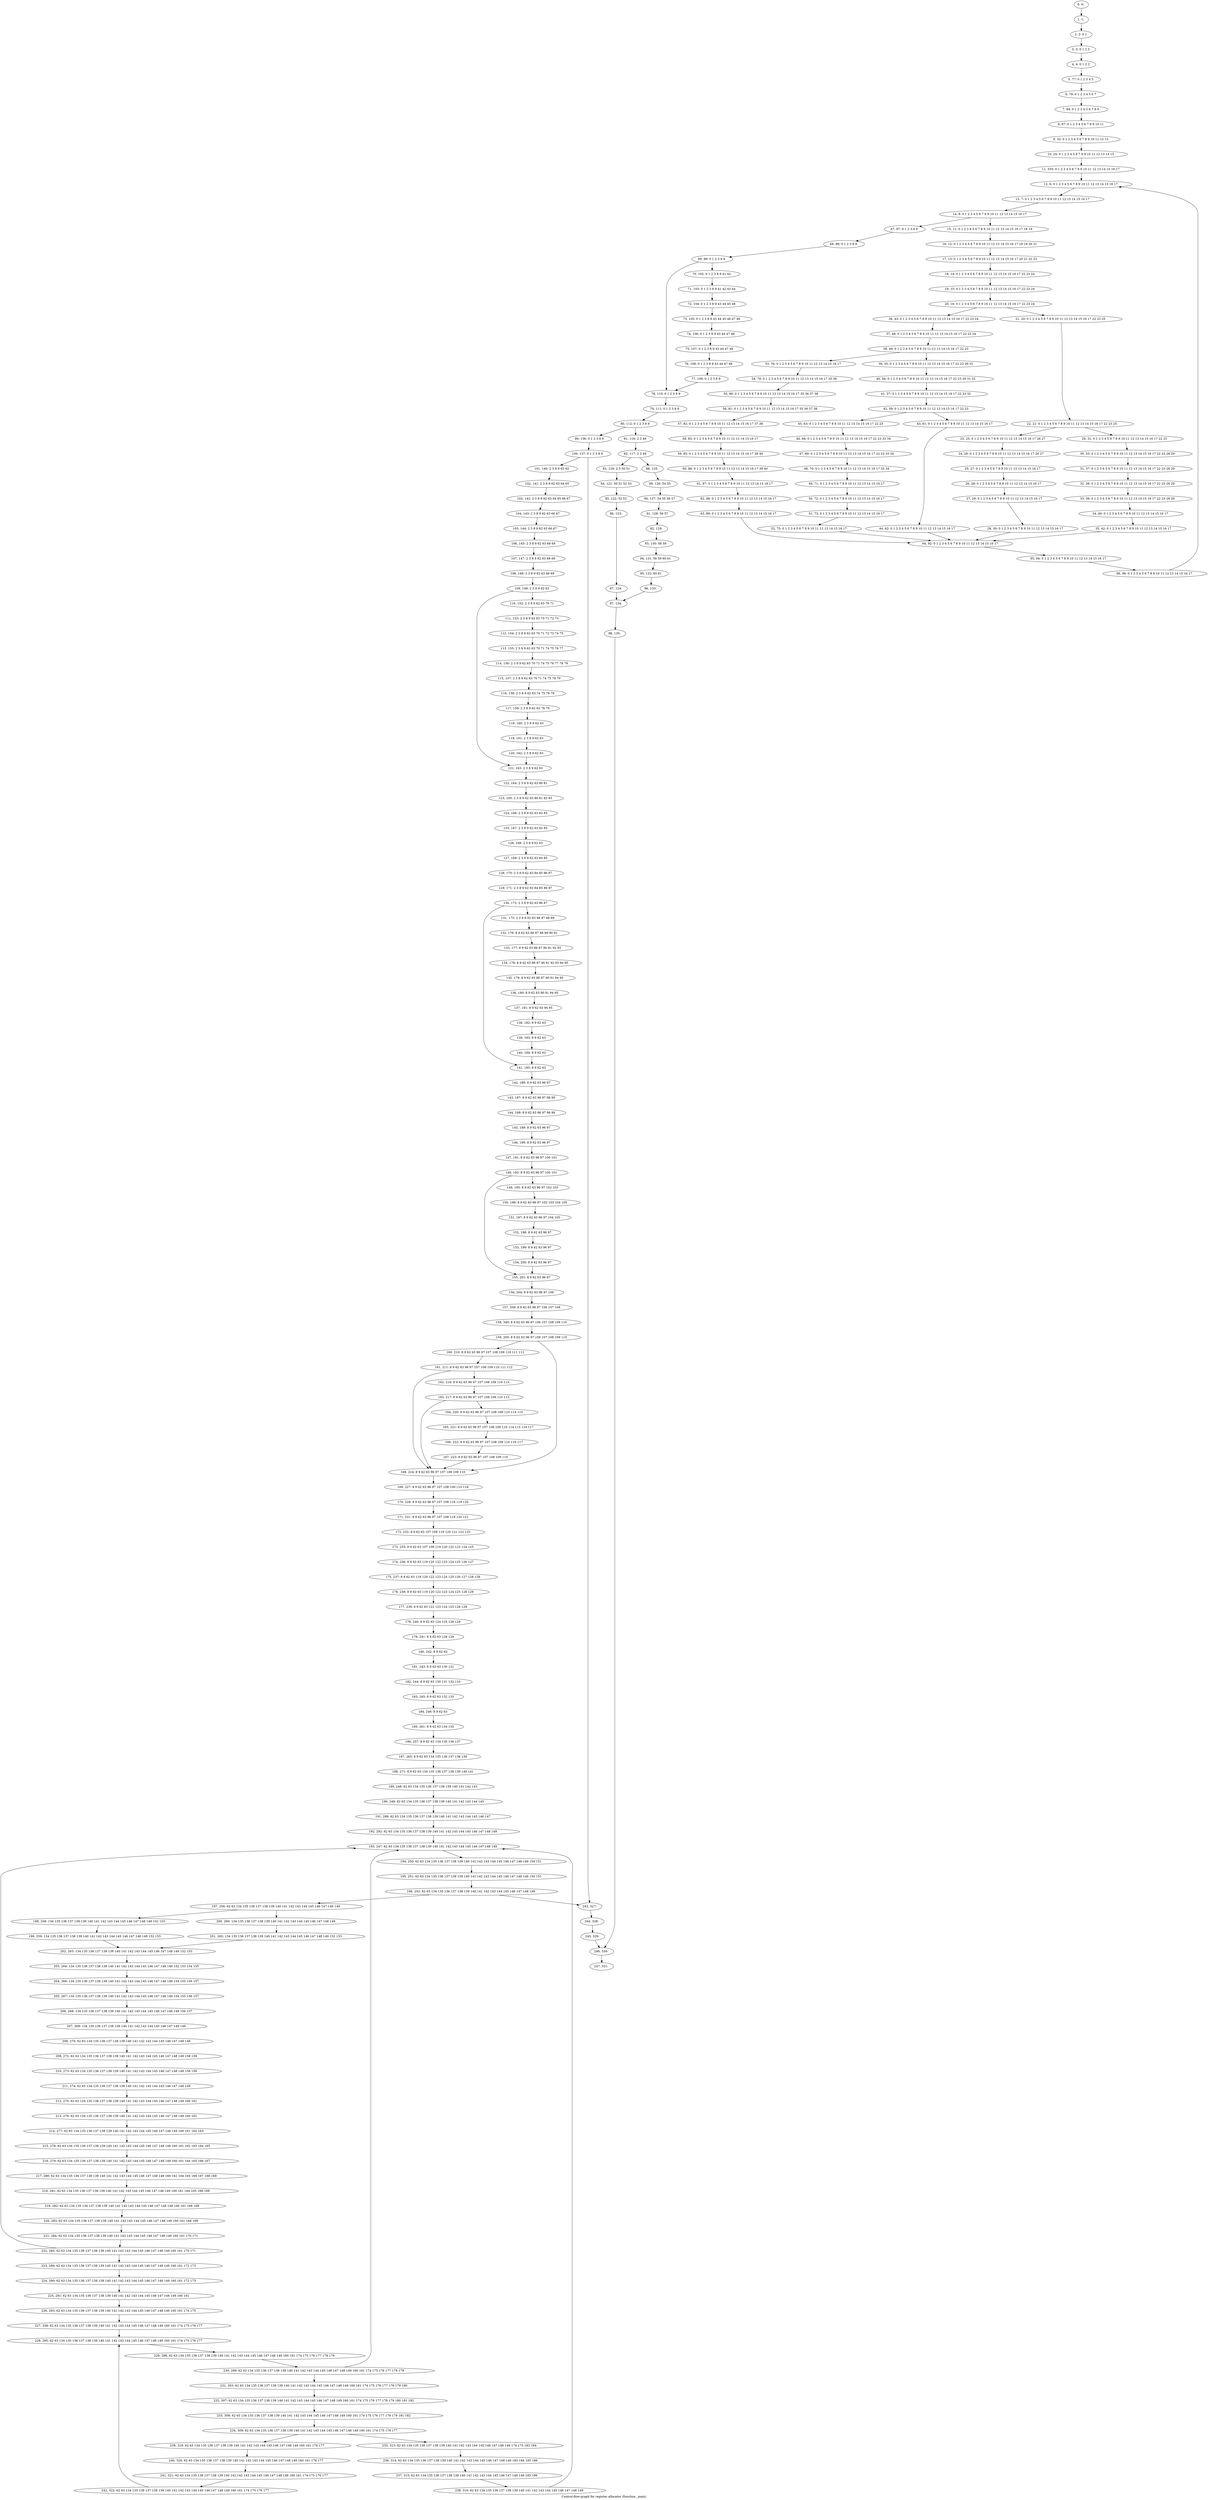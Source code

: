 digraph G {
graph [label="Control-flow-graph for register allocator (function _main)"]
0[label="0, 0: "];
1[label="1, 1: "];
2[label="2, 2: 0 1 "];
3[label="3, 3: 0 1 2 3 "];
4[label="4, 4: 0 1 2 3 "];
5[label="5, 77: 0 1 2 3 4 5 "];
6[label="6, 79: 0 1 2 3 4 5 6 7 "];
7[label="7, 84: 0 1 2 3 4 5 6 7 8 9 "];
8[label="8, 67: 0 1 2 3 4 5 6 7 8 9 10 11 "];
9[label="9, 32: 0 1 2 3 4 5 6 7 8 9 10 11 12 13 "];
10[label="10, 24: 0 1 2 3 4 5 6 7 8 9 10 11 12 13 14 15 "];
11[label="11, 335: 0 1 2 3 4 5 6 7 8 9 10 11 12 13 14 15 16 17 "];
12[label="12, 6: 0 1 2 3 4 5 6 7 8 9 10 11 12 13 14 15 16 17 "];
13[label="13, 7: 0 1 2 3 4 5 6 7 8 9 10 11 12 13 14 15 16 17 "];
14[label="14, 8: 0 1 2 3 4 5 6 7 8 9 10 11 12 13 14 15 16 17 "];
15[label="15, 11: 0 1 2 3 4 5 6 7 8 9 10 11 12 13 14 15 16 17 18 19 "];
16[label="16, 12: 0 1 2 3 4 5 6 7 8 9 10 11 12 13 14 15 16 17 18 19 20 21 "];
17[label="17, 13: 0 1 2 3 4 5 6 7 8 9 10 11 12 13 14 15 16 17 20 21 22 23 "];
18[label="18, 14: 0 1 2 3 4 5 6 7 8 9 10 11 12 13 14 15 16 17 22 23 24 "];
19[label="19, 15: 0 1 2 3 4 5 6 7 8 9 10 11 12 13 14 15 16 17 22 23 24 "];
20[label="20, 16: 0 1 2 3 4 5 6 7 8 9 10 11 12 13 14 15 16 17 22 23 24 "];
21[label="21, 20: 0 1 2 3 4 5 6 7 8 9 10 11 12 13 14 15 16 17 22 23 25 "];
22[label="22, 21: 0 1 2 3 4 5 6 7 8 9 10 11 12 13 14 15 16 17 22 23 25 "];
23[label="23, 25: 0 1 2 3 4 5 6 7 8 9 10 11 12 13 14 15 16 17 26 27 "];
24[label="24, 26: 0 1 2 3 4 5 6 7 8 9 10 11 12 13 14 15 16 17 26 27 "];
25[label="25, 27: 0 1 2 3 4 5 6 7 8 9 10 11 12 13 14 15 16 17 "];
26[label="26, 28: 0 1 2 3 4 5 6 7 8 9 10 11 12 13 14 15 16 17 "];
27[label="27, 29: 0 1 2 3 4 5 6 7 8 9 10 11 12 13 14 15 16 17 "];
28[label="28, 30: 0 1 2 3 4 5 6 7 8 9 10 11 12 13 14 15 16 17 "];
29[label="29, 31: 0 1 2 3 4 5 6 7 8 9 10 11 12 13 14 15 16 17 22 23 "];
30[label="30, 33: 0 1 2 3 4 5 6 7 8 9 10 11 12 13 14 15 16 17 22 23 28 29 "];
31[label="31, 37: 0 1 2 3 4 5 6 7 8 9 10 11 12 13 14 15 16 17 22 23 28 29 "];
32[label="32, 38: 0 1 2 3 4 5 6 7 8 9 10 11 12 13 14 15 16 17 22 23 28 29 "];
33[label="33, 39: 0 1 2 3 4 5 6 7 8 9 10 11 12 13 14 15 16 17 22 23 28 29 "];
34[label="34, 40: 0 1 2 3 4 5 6 7 8 9 10 11 12 13 14 15 16 17 "];
35[label="35, 42: 0 1 2 3 4 5 6 7 8 9 10 11 12 13 14 15 16 17 "];
36[label="36, 43: 0 1 2 3 4 5 6 7 8 9 10 11 12 13 14 15 16 17 22 23 24 "];
37[label="37, 48: 0 1 2 3 4 5 6 7 8 9 10 11 12 13 14 15 16 17 22 23 24 "];
38[label="38, 49: 0 1 2 3 4 5 6 7 8 9 10 11 12 13 14 15 16 17 22 23 "];
39[label="39, 55: 0 1 2 3 4 5 6 7 8 9 10 11 12 13 14 15 16 17 22 23 30 31 "];
40[label="40, 56: 0 1 2 3 4 5 6 7 8 9 10 11 12 13 14 15 16 17 22 23 30 31 32 "];
41[label="41, 57: 0 1 2 3 4 5 6 7 8 9 10 11 12 13 14 15 16 17 22 23 32 "];
42[label="42, 58: 0 1 2 3 4 5 6 7 8 9 10 11 12 13 14 15 16 17 22 23 "];
43[label="43, 61: 0 1 2 3 4 5 6 7 8 9 10 11 12 13 14 15 16 17 "];
44[label="44, 62: 0 1 2 3 4 5 6 7 8 9 10 11 12 13 14 15 16 17 "];
45[label="45, 63: 0 1 2 3 4 5 6 7 8 9 10 11 12 13 14 15 16 17 22 23 "];
46[label="46, 68: 0 1 2 3 4 5 6 7 8 9 10 11 12 13 14 15 16 17 22 23 33 34 "];
47[label="47, 69: 0 1 2 3 4 5 6 7 8 9 10 11 12 13 14 15 16 17 22 23 33 34 "];
48[label="48, 70: 0 1 2 3 4 5 6 7 8 9 10 11 12 13 14 15 16 17 33 34 "];
49[label="49, 71: 0 1 2 3 4 5 6 7 8 9 10 11 12 13 14 15 16 17 "];
50[label="50, 72: 0 1 2 3 4 5 6 7 8 9 10 11 12 13 14 15 16 17 "];
51[label="51, 73: 0 1 2 3 4 5 6 7 8 9 10 11 12 13 14 15 16 17 "];
52[label="52, 75: 0 1 2 3 4 5 6 7 8 9 10 11 12 13 14 15 16 17 "];
53[label="53, 76: 0 1 2 3 4 5 6 7 8 9 10 11 12 13 14 15 16 17 "];
54[label="54, 78: 0 1 2 3 4 5 6 7 8 9 10 11 12 13 14 15 16 17 35 36 "];
55[label="55, 80: 0 1 2 3 4 5 6 7 8 9 10 11 12 13 14 15 16 17 35 36 37 38 "];
56[label="56, 81: 0 1 2 3 4 5 6 7 8 9 10 11 12 13 14 15 16 17 35 36 37 38 "];
57[label="57, 82: 0 1 2 3 4 5 6 7 8 9 10 11 12 13 14 15 16 17 37 38 "];
58[label="58, 83: 0 1 2 3 4 5 6 7 8 9 10 11 12 13 14 15 16 17 "];
59[label="59, 85: 0 1 2 3 4 5 6 7 8 9 10 11 12 13 14 15 16 17 39 40 "];
60[label="60, 86: 0 1 2 3 4 5 6 7 8 9 10 11 12 13 14 15 16 17 39 40 "];
61[label="61, 87: 0 1 2 3 4 5 6 7 8 9 10 11 12 13 14 15 16 17 "];
62[label="62, 88: 0 1 2 3 4 5 6 7 8 9 10 11 12 13 14 15 16 17 "];
63[label="63, 89: 0 1 2 3 4 5 6 7 8 9 10 11 12 13 14 15 16 17 "];
64[label="64, 92: 0 1 2 3 4 5 6 7 8 9 10 11 12 13 14 15 16 17 "];
65[label="65, 94: 0 1 2 3 4 5 6 7 8 9 10 11 12 13 14 15 16 17 "];
66[label="66, 96: 0 1 2 3 4 5 6 7 8 9 10 11 12 13 14 15 16 17 "];
67[label="67, 97: 0 1 2 3 8 9 "];
68[label="68, 98: 0 1 2 3 8 9 "];
69[label="69, 99: 0 1 2 3 8 9 "];
70[label="70, 102: 0 1 2 3 8 9 41 42 "];
71[label="71, 103: 0 1 2 3 8 9 41 42 43 44 "];
72[label="72, 104: 0 1 2 3 8 9 43 44 45 46 "];
73[label="73, 105: 0 1 2 3 8 9 43 44 45 46 47 48 "];
74[label="74, 106: 0 1 2 3 8 9 43 44 47 48 "];
75[label="75, 107: 0 1 2 3 8 9 43 44 47 48 "];
76[label="76, 108: 0 1 2 3 8 9 43 44 47 48 "];
77[label="77, 109: 0 1 2 3 8 9 "];
78[label="78, 110: 0 1 2 3 8 9 "];
79[label="79, 111: 0 1 2 3 8 9 "];
80[label="80, 112: 0 1 2 3 8 9 "];
81[label="81, 116: 2 3 49 "];
82[label="82, 117: 2 3 49 "];
83[label="83, 120: 2 3 50 51 "];
84[label="84, 121: 50 51 52 53 "];
85[label="85, 122: 52 53 "];
86[label="86, 123: "];
87[label="87, 124: "];
88[label="88, 125: "];
89[label="89, 126: 54 55 "];
90[label="90, 127: 54 55 56 57 "];
91[label="91, 128: 56 57 "];
92[label="92, 129: "];
93[label="93, 130: 58 59 "];
94[label="94, 131: 58 59 60 61 "];
95[label="95, 132: 60 61 "];
96[label="96, 133: "];
97[label="97, 134: "];
98[label="98, 135: "];
99[label="99, 136: 0 1 2 3 8 9 "];
100[label="100, 137: 0 1 2 3 8 9 "];
101[label="101, 140: 2 3 8 9 62 63 "];
102[label="102, 141: 2 3 8 9 62 63 64 65 "];
103[label="103, 142: 2 3 8 9 62 63 64 65 66 67 "];
104[label="104, 143: 2 3 8 9 62 63 66 67 "];
105[label="105, 144: 2 3 8 9 62 63 66 67 "];
106[label="106, 145: 2 3 8 9 62 63 68 69 "];
107[label="107, 147: 2 3 8 9 62 63 68 69 "];
108[label="108, 148: 2 3 8 9 62 63 68 69 "];
109[label="109, 149: 2 3 8 9 62 63 "];
110[label="110, 152: 2 3 8 9 62 63 70 71 "];
111[label="111, 153: 2 3 8 9 62 63 70 71 72 73 "];
112[label="112, 154: 2 3 8 9 62 63 70 71 72 73 74 75 "];
113[label="113, 155: 2 3 8 9 62 63 70 71 74 75 76 77 "];
114[label="114, 156: 2 3 8 9 62 63 70 71 74 75 76 77 78 79 "];
115[label="115, 157: 2 3 8 9 62 63 70 71 74 75 78 79 "];
116[label="116, 158: 2 3 8 9 62 63 74 75 78 79 "];
117[label="117, 159: 2 3 8 9 62 63 78 79 "];
118[label="118, 160: 2 3 8 9 62 63 "];
119[label="119, 161: 2 3 8 9 62 63 "];
120[label="120, 162: 2 3 8 9 62 63 "];
121[label="121, 163: 2 3 8 9 62 63 "];
122[label="122, 164: 2 3 8 9 62 63 80 81 "];
123[label="123, 165: 2 3 8 9 62 63 80 81 82 83 "];
124[label="124, 166: 2 3 8 9 62 63 82 83 "];
125[label="125, 167: 2 3 8 9 62 63 82 83 "];
126[label="126, 168: 2 3 8 9 62 63 "];
127[label="127, 169: 2 3 8 9 62 63 84 85 "];
128[label="128, 170: 2 3 8 9 62 63 84 85 86 87 "];
129[label="129, 171: 2 3 8 9 62 63 84 85 86 87 "];
130[label="130, 172: 2 3 8 9 62 63 86 87 "];
131[label="131, 175: 2 3 8 9 62 63 86 87 88 89 "];
132[label="132, 176: 8 9 62 63 86 87 88 89 90 91 "];
133[label="133, 177: 8 9 62 63 86 87 90 91 92 93 "];
134[label="134, 178: 8 9 62 63 86 87 90 91 92 93 94 95 "];
135[label="135, 179: 8 9 62 63 86 87 90 91 94 95 "];
136[label="136, 180: 8 9 62 63 90 91 94 95 "];
137[label="137, 181: 8 9 62 63 94 95 "];
138[label="138, 182: 8 9 62 63 "];
139[label="139, 183: 8 9 62 63 "];
140[label="140, 184: 8 9 62 63 "];
141[label="141, 185: 8 9 62 63 "];
142[label="142, 186: 8 9 62 63 96 97 "];
143[label="143, 187: 8 9 62 63 96 97 98 99 "];
144[label="144, 188: 8 9 62 63 96 97 98 99 "];
145[label="145, 189: 8 9 62 63 96 97 "];
146[label="146, 190: 8 9 62 63 96 97 "];
147[label="147, 191: 8 9 62 63 96 97 100 101 "];
148[label="148, 192: 8 9 62 63 96 97 100 101 "];
149[label="149, 195: 8 9 62 63 96 97 102 103 "];
150[label="150, 196: 8 9 62 63 96 97 102 103 104 105 "];
151[label="151, 197: 8 9 62 63 96 97 104 105 "];
152[label="152, 198: 8 9 62 63 96 97 "];
153[label="153, 199: 8 9 62 63 96 97 "];
154[label="154, 200: 8 9 62 63 96 97 "];
155[label="155, 201: 8 9 62 63 96 97 "];
156[label="156, 204: 8 9 62 63 96 97 106 "];
157[label="157, 339: 8 9 62 63 96 97 106 107 108 "];
158[label="158, 340: 8 9 62 63 96 97 106 107 108 109 110 "];
159[label="159, 205: 8 9 62 63 96 97 106 107 108 109 110 "];
160[label="160, 210: 8 9 62 63 96 97 107 108 109 110 111 112 "];
161[label="161, 211: 8 9 62 63 96 97 107 108 109 110 111 112 "];
162[label="162, 216: 8 9 62 63 96 97 107 108 109 110 113 "];
163[label="163, 217: 8 9 62 63 96 97 107 108 109 110 113 "];
164[label="164, 220: 8 9 62 63 96 97 107 108 109 110 114 115 "];
165[label="165, 221: 8 9 62 63 96 97 107 108 109 110 114 115 116 117 "];
166[label="166, 222: 8 9 62 63 96 97 107 108 109 110 116 117 "];
167[label="167, 223: 8 9 62 63 96 97 107 108 109 110 "];
168[label="168, 224: 8 9 62 63 96 97 107 108 109 110 "];
169[label="169, 227: 8 9 62 63 96 97 107 108 109 110 118 "];
170[label="170, 228: 8 9 62 63 96 97 107 108 118 119 120 "];
171[label="171, 231: 8 9 62 63 96 97 107 108 119 120 121 "];
172[label="172, 232: 8 9 62 63 107 108 119 120 121 122 123 "];
173[label="173, 235: 8 9 62 63 107 108 119 120 122 123 124 125 "];
174[label="174, 236: 8 9 62 63 119 120 122 123 124 125 126 127 "];
175[label="175, 237: 8 9 62 63 119 120 122 123 124 125 126 127 128 129 "];
176[label="176, 238: 8 9 62 63 119 120 122 123 124 125 128 129 "];
177[label="177, 239: 8 9 62 63 122 123 124 125 128 129 "];
178[label="178, 240: 8 9 62 63 124 125 128 129 "];
179[label="179, 241: 8 9 62 63 128 129 "];
180[label="180, 242: 8 9 62 63 "];
181[label="181, 243: 8 9 62 63 130 131 "];
182[label="182, 244: 8 9 62 63 130 131 132 133 "];
183[label="183, 245: 8 9 62 63 132 133 "];
184[label="184, 246: 8 9 62 63 "];
185[label="185, 261: 8 9 62 63 134 135 "];
186[label="186, 257: 8 9 62 63 134 135 136 137 "];
187[label="187, 265: 8 9 62 63 134 135 136 137 138 139 "];
188[label="188, 271: 8 9 62 63 134 135 136 137 138 139 140 141 "];
189[label="189, 248: 62 63 134 135 136 137 138 139 140 141 142 143 "];
190[label="190, 249: 62 63 134 135 136 137 138 139 140 141 142 143 144 145 "];
191[label="191, 288: 62 63 134 135 136 137 138 139 140 141 142 143 144 145 146 147 "];
192[label="192, 292: 62 63 134 135 136 137 138 139 140 141 142 143 144 145 146 147 148 149 "];
193[label="193, 247: 62 63 134 135 136 137 138 139 140 141 142 143 144 145 146 147 148 149 "];
194[label="194, 250: 62 63 134 135 136 137 138 139 140 141 142 143 144 145 146 147 148 149 150 151 "];
195[label="195, 251: 62 63 134 135 136 137 138 139 140 141 142 143 144 145 146 147 148 149 150 151 "];
196[label="196, 252: 62 63 134 135 136 137 138 139 140 141 142 143 144 145 146 147 148 149 "];
197[label="197, 256: 62 63 134 135 136 137 138 139 140 141 142 143 144 145 146 147 148 149 "];
198[label="198, 258: 134 135 136 137 138 139 140 141 142 143 144 145 146 147 148 149 152 153 "];
199[label="199, 259: 134 135 136 137 138 139 140 141 142 143 144 145 146 147 148 149 152 153 "];
200[label="200, 260: 134 135 136 137 138 139 140 141 142 143 144 145 146 147 148 149 "];
201[label="201, 262: 134 135 136 137 138 139 140 141 142 143 144 145 146 147 148 149 152 153 "];
202[label="202, 263: 134 135 136 137 138 139 140 141 142 143 144 145 146 147 148 149 152 153 "];
203[label="203, 264: 134 135 136 137 138 139 140 141 142 143 144 145 146 147 148 149 152 153 154 155 "];
204[label="204, 266: 134 135 136 137 138 139 140 141 142 143 144 145 146 147 148 149 154 155 156 157 "];
205[label="205, 267: 134 135 136 137 138 139 140 141 142 143 144 145 146 147 148 149 154 155 156 157 "];
206[label="206, 268: 134 135 136 137 138 139 140 141 142 143 144 145 146 147 148 149 156 157 "];
207[label="207, 269: 134 135 136 137 138 139 140 141 142 143 144 145 146 147 148 149 "];
208[label="208, 270: 62 63 134 135 136 137 138 139 140 141 142 143 144 145 146 147 148 149 "];
209[label="209, 272: 62 63 134 135 136 137 138 139 140 141 142 143 144 145 146 147 148 149 158 159 "];
210[label="210, 273: 62 63 134 135 136 137 138 139 140 141 142 143 144 145 146 147 148 149 158 159 "];
211[label="211, 274: 62 63 134 135 136 137 138 139 140 141 142 143 144 145 146 147 148 149 "];
212[label="212, 275: 62 63 134 135 136 137 138 139 140 141 142 143 144 145 146 147 148 149 160 161 "];
213[label="213, 276: 62 63 134 135 136 137 138 139 140 141 142 143 144 145 146 147 148 149 160 161 "];
214[label="214, 277: 62 63 134 135 136 137 138 139 140 141 142 143 144 145 146 147 148 149 160 161 162 163 "];
215[label="215, 278: 62 63 134 135 136 137 138 139 140 141 142 143 144 145 146 147 148 149 160 161 162 163 164 165 "];
216[label="216, 279: 62 63 134 135 136 137 138 139 140 141 142 143 144 145 146 147 148 149 160 161 164 165 166 167 "];
217[label="217, 280: 62 63 134 135 136 137 138 139 140 141 142 143 144 145 146 147 148 149 160 161 164 165 166 167 168 169 "];
218[label="218, 281: 62 63 134 135 136 137 138 139 140 141 142 143 144 145 146 147 148 149 160 161 164 165 168 169 "];
219[label="219, 282: 62 63 134 135 136 137 138 139 140 141 142 143 144 145 146 147 148 149 160 161 168 169 "];
220[label="220, 283: 62 63 134 135 136 137 138 139 140 141 142 143 144 145 146 147 148 149 160 161 168 169 "];
221[label="221, 284: 62 63 134 135 136 137 138 139 140 141 142 143 144 145 146 147 148 149 160 161 170 171 "];
222[label="222, 285: 62 63 134 135 136 137 138 139 140 141 142 143 144 145 146 147 148 149 160 161 170 171 "];
223[label="223, 289: 62 63 134 135 136 137 138 139 140 141 142 143 144 145 146 147 148 149 160 161 172 173 "];
224[label="224, 290: 62 63 134 135 136 137 138 139 140 141 142 143 144 145 146 147 148 149 160 161 172 173 "];
225[label="225, 291: 62 63 134 135 136 137 138 139 140 141 142 143 144 145 146 147 148 149 160 161 "];
226[label="226, 293: 62 63 134 135 136 137 138 139 140 141 142 143 144 145 146 147 148 149 160 161 174 175 "];
227[label="227, 338: 62 63 134 135 136 137 138 139 140 141 142 143 144 145 146 147 148 149 160 161 174 175 176 177 "];
228[label="228, 295: 62 63 134 135 136 137 138 139 140 141 142 143 144 145 146 147 148 149 160 161 174 175 176 177 "];
229[label="229, 298: 62 63 134 135 136 137 138 139 140 141 142 143 144 145 146 147 148 149 160 161 174 175 176 177 178 179 "];
230[label="230, 299: 62 63 134 135 136 137 138 139 140 141 142 143 144 145 146 147 148 149 160 161 174 175 176 177 178 179 "];
231[label="231, 303: 62 63 134 135 136 137 138 139 140 141 142 143 144 145 146 147 148 149 160 161 174 175 176 177 178 179 180 "];
232[label="232, 307: 62 63 134 135 136 137 138 139 140 141 142 143 144 145 146 147 148 149 160 161 174 175 176 177 178 179 180 181 182 "];
233[label="233, 308: 62 63 134 135 136 137 138 139 140 141 142 143 144 145 146 147 148 149 160 161 174 175 176 177 178 179 181 182 "];
234[label="234, 309: 62 63 134 135 136 137 138 139 140 141 142 143 144 145 146 147 148 149 160 161 174 175 176 177 "];
235[label="235, 313: 62 63 134 135 136 137 138 139 140 141 142 143 144 145 146 147 148 149 174 175 183 184 "];
236[label="236, 314: 62 63 134 135 136 137 138 139 140 141 142 143 144 145 146 147 148 149 183 184 185 186 "];
237[label="237, 315: 62 63 134 135 136 137 138 139 140 141 142 143 144 145 146 147 148 149 185 186 "];
238[label="238, 316: 62 63 134 135 136 137 138 139 140 141 142 143 144 145 146 147 148 149 "];
239[label="239, 318: 62 63 134 135 136 137 138 139 140 141 142 143 144 145 146 147 148 149 160 161 176 177 "];
240[label="240, 320: 62 63 134 135 136 137 138 139 140 141 142 143 144 145 146 147 148 149 160 161 176 177 "];
241[label="241, 321: 62 63 134 135 136 137 138 139 140 141 142 143 144 145 146 147 148 149 160 161 174 175 176 177 "];
242[label="242, 322: 62 63 134 135 136 137 138 139 140 141 142 143 144 145 146 147 148 149 160 161 174 175 176 177 "];
243[label="243, 327: "];
244[label="244, 328: "];
245[label="245, 329: "];
246[label="246, 330: "];
247[label="247, 331: "];
0->1 ;
1->2 ;
2->3 ;
3->4 ;
4->5 ;
5->6 ;
6->7 ;
7->8 ;
8->9 ;
9->10 ;
10->11 ;
11->12 ;
12->13 ;
13->14 ;
14->15 ;
14->67 ;
15->16 ;
16->17 ;
17->18 ;
18->19 ;
19->20 ;
20->21 ;
20->36 ;
21->22 ;
22->23 ;
22->29 ;
23->24 ;
24->25 ;
25->26 ;
26->27 ;
27->28 ;
28->64 ;
29->30 ;
30->31 ;
31->32 ;
32->33 ;
33->34 ;
34->35 ;
35->64 ;
36->37 ;
37->38 ;
38->39 ;
38->53 ;
39->40 ;
40->41 ;
41->42 ;
42->43 ;
42->45 ;
43->44 ;
44->64 ;
45->46 ;
46->47 ;
47->48 ;
48->49 ;
49->50 ;
50->51 ;
51->52 ;
52->64 ;
53->54 ;
54->55 ;
55->56 ;
56->57 ;
57->58 ;
58->59 ;
59->60 ;
60->61 ;
61->62 ;
62->63 ;
63->64 ;
64->65 ;
65->66 ;
66->12 ;
67->68 ;
68->69 ;
69->70 ;
69->78 ;
70->71 ;
71->72 ;
72->73 ;
73->74 ;
74->75 ;
75->76 ;
76->77 ;
77->78 ;
78->79 ;
79->80 ;
80->81 ;
80->99 ;
81->82 ;
82->83 ;
82->88 ;
83->84 ;
84->85 ;
85->86 ;
86->87 ;
87->97 ;
88->89 ;
89->90 ;
90->91 ;
91->92 ;
92->93 ;
93->94 ;
94->95 ;
95->96 ;
96->97 ;
97->98 ;
98->246 ;
99->100 ;
100->101 ;
100->243 ;
101->102 ;
102->103 ;
103->104 ;
104->105 ;
105->106 ;
106->107 ;
107->108 ;
108->109 ;
109->110 ;
109->121 ;
110->111 ;
111->112 ;
112->113 ;
113->114 ;
114->115 ;
115->116 ;
116->117 ;
117->118 ;
118->119 ;
119->120 ;
120->121 ;
121->122 ;
122->123 ;
123->124 ;
124->125 ;
125->126 ;
126->127 ;
127->128 ;
128->129 ;
129->130 ;
130->131 ;
130->141 ;
131->132 ;
132->133 ;
133->134 ;
134->135 ;
135->136 ;
136->137 ;
137->138 ;
138->139 ;
139->140 ;
140->141 ;
141->142 ;
142->143 ;
143->144 ;
144->145 ;
145->146 ;
146->147 ;
147->148 ;
148->149 ;
148->155 ;
149->150 ;
150->151 ;
151->152 ;
152->153 ;
153->154 ;
154->155 ;
155->156 ;
156->157 ;
157->158 ;
158->159 ;
159->160 ;
159->168 ;
160->161 ;
161->162 ;
161->168 ;
162->163 ;
163->164 ;
163->168 ;
164->165 ;
165->166 ;
166->167 ;
167->168 ;
168->169 ;
169->170 ;
170->171 ;
171->172 ;
172->173 ;
173->174 ;
174->175 ;
175->176 ;
176->177 ;
177->178 ;
178->179 ;
179->180 ;
180->181 ;
181->182 ;
182->183 ;
183->184 ;
184->185 ;
185->186 ;
186->187 ;
187->188 ;
188->189 ;
189->190 ;
190->191 ;
191->192 ;
192->193 ;
193->194 ;
194->195 ;
195->196 ;
196->197 ;
196->243 ;
197->198 ;
197->200 ;
198->199 ;
199->202 ;
200->201 ;
201->202 ;
202->203 ;
203->204 ;
204->205 ;
205->206 ;
206->207 ;
207->208 ;
208->209 ;
209->210 ;
210->211 ;
211->212 ;
212->213 ;
213->214 ;
214->215 ;
215->216 ;
216->217 ;
217->218 ;
218->219 ;
219->220 ;
220->221 ;
221->222 ;
222->223 ;
222->193 ;
223->224 ;
224->225 ;
225->226 ;
226->227 ;
227->228 ;
228->229 ;
229->230 ;
230->231 ;
230->193 ;
231->232 ;
232->233 ;
233->234 ;
234->235 ;
234->239 ;
235->236 ;
236->237 ;
237->238 ;
238->193 ;
239->240 ;
240->241 ;
241->242 ;
242->228 ;
243->244 ;
244->245 ;
245->246 ;
246->247 ;
}

